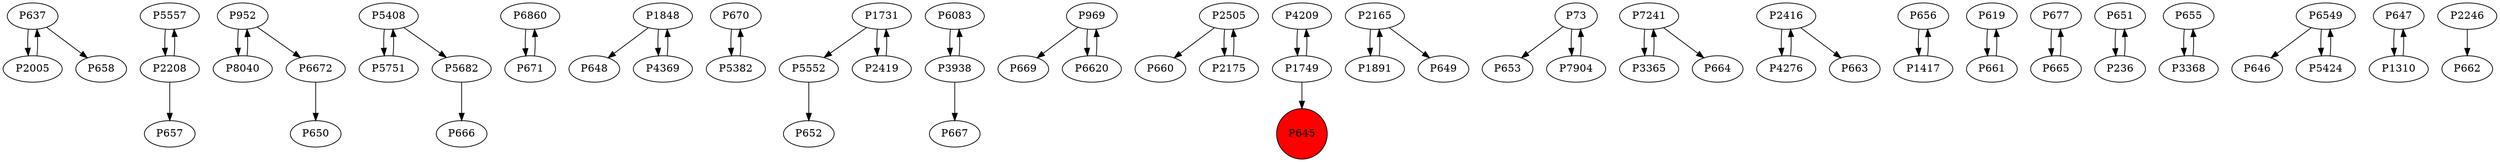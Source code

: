 digraph {
	P637 -> P2005
	P5557 -> P2208
	P952 -> P8040
	P8040 -> P952
	P5682 -> P666
	P6860 -> P671
	P1848 -> P648
	P2208 -> P657
	P670 -> P5382
	P5751 -> P5408
	P5552 -> P652
	P6083 -> P3938
	P969 -> P669
	P2505 -> P660
	P4369 -> P1848
	P4209 -> P1749
	P2165 -> P1891
	P73 -> P653
	P5408 -> P5751
	P7241 -> P3365
	P5382 -> P670
	P1731 -> P2419
	P2416 -> P4276
	P3938 -> P6083
	P4276 -> P2416
	P1749 -> P645
	P2416 -> P663
	P1749 -> P4209
	P637 -> P658
	P1891 -> P2165
	P2419 -> P1731
	P6620 -> P969
	P7241 -> P664
	P656 -> P1417
	P619 -> P661
	P661 -> P619
	P677 -> P665
	P651 -> P236
	P6672 -> P650
	P665 -> P677
	P73 -> P7904
	P1848 -> P4369
	P2175 -> P2505
	P655 -> P3368
	P2208 -> P5557
	P6549 -> P646
	P671 -> P6860
	P236 -> P651
	P969 -> P6620
	P647 -> P1310
	P5424 -> P6549
	P2165 -> P649
	P3938 -> P667
	P5408 -> P5682
	P1417 -> P656
	P7904 -> P73
	P952 -> P6672
	P1731 -> P5552
	P3368 -> P655
	P3365 -> P7241
	P2246 -> P662
	P6549 -> P5424
	P1310 -> P647
	P2005 -> P637
	P2505 -> P2175
	P645 [shape=circle]
	P645 [style=filled]
	P645 [fillcolor=red]
}